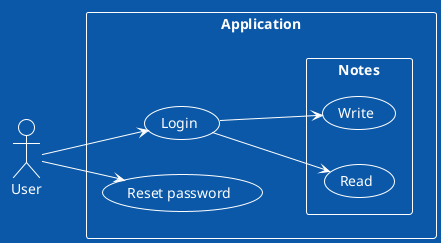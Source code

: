 @startuml
!theme amiga
left to right direction
actor "User" as ur
rectangle "Application" {
  usecase "Login" as AppLogin
   usecase "Reset password" as AppResetPassword
   rectangle "Notes" {
       usecase "Write" as AppWriteNotes
       usecase "Read" as AppReadNotes
   }
}

ur --> AppLogin
ur --> AppResetPassword
AppLogin --> AppReadNotes
AppLogin --> AppWriteNotes

@enduml